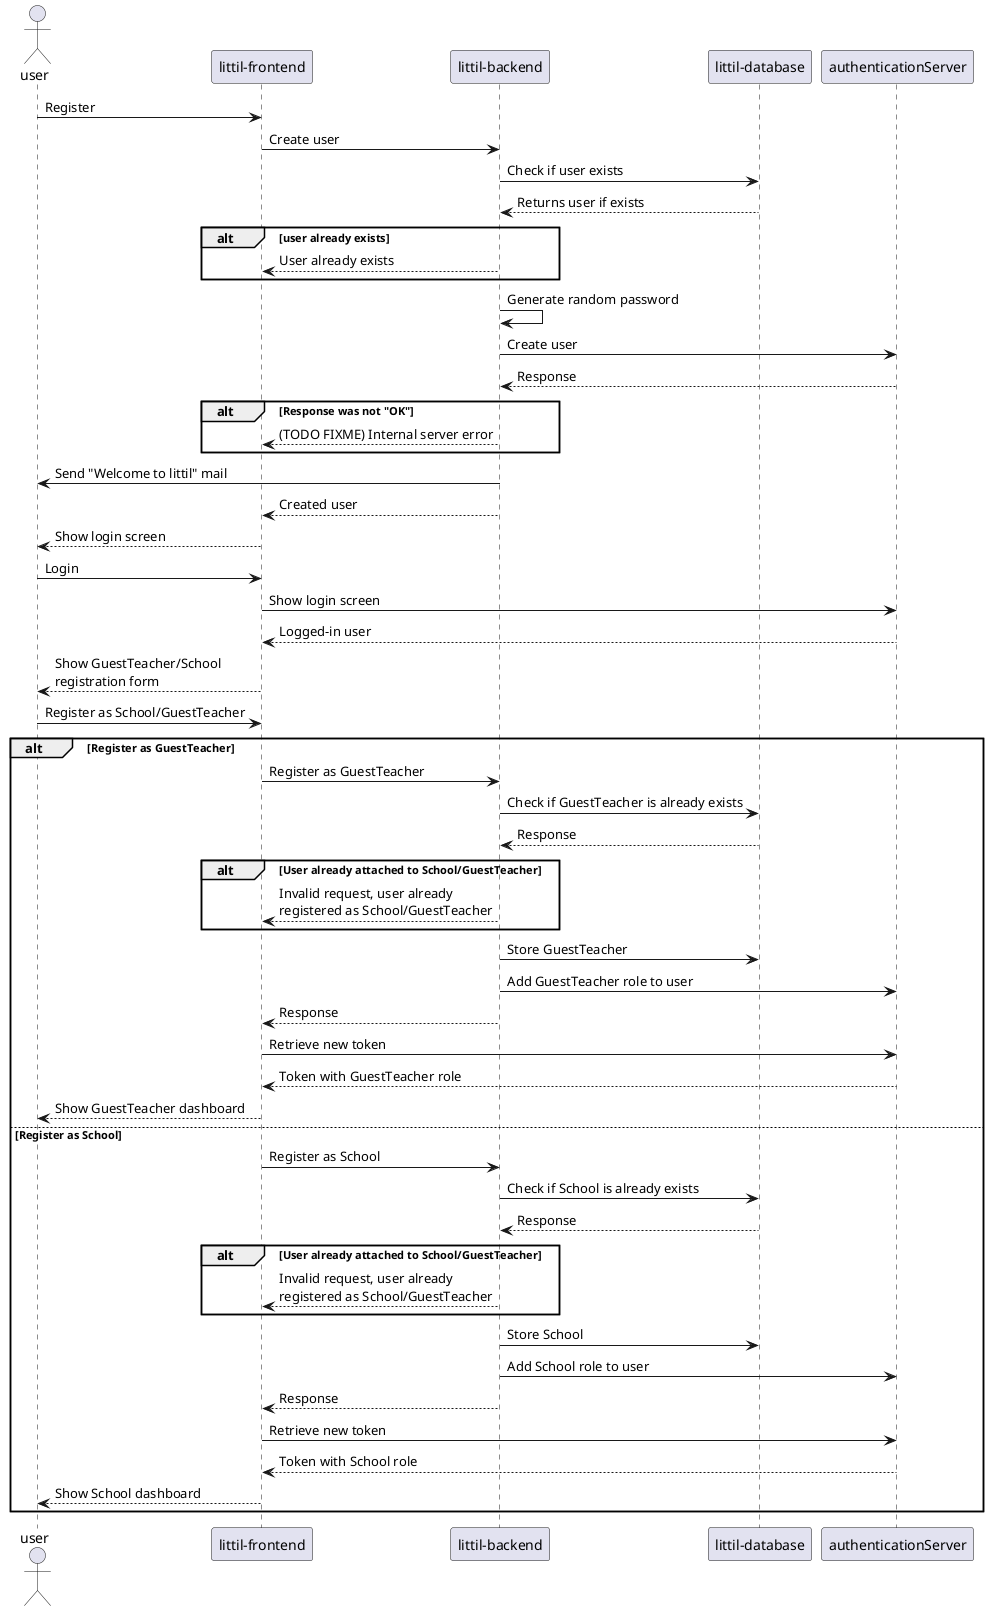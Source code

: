 @startuml
actor user as user
participant "littil-frontend" as litFront
participant "littil-backend" as litBack
participant "littil-database" as littilDB
participant authenticationServer as authServer

user -> litFront: Register
litFront -> litBack: Create user
litBack -> littilDB: Check if user exists
littilDB --> litBack: Returns user if exists

alt user already exists
   litBack --> litFront: User already exists
end

litBack -> litBack: Generate random password
litBack -> authServer: Create user
authServer --> litBack: Response

alt Response was not "OK"
   litBack --> litFront: (TODO FIXME) Internal server error
end

litBack -> user: Send "Welcome to littil" mail

litBack --> litFront: Created user
litFront --> user: Show login screen

user -> litFront: Login
litFront -> authServer: Show login screen
authServer --> litFront: Logged-in user
litFront --> user: Show GuestTeacher/School\nregistration form

user -> litFront: Register as School/GuestTeacher

alt Register as GuestTeacher
    litFront -> litBack: Register as GuestTeacher
    litBack -> littilDB: Check if GuestTeacher is already exists
    littilDB --> litBack: Response
    alt User already attached to School/GuestTeacher
        litBack --> litFront: Invalid request, user already\nregistered as School/GuestTeacher
    end
    litBack -> littilDB: Store GuestTeacher
    litBack -> authServer: Add GuestTeacher role to user
    litBack --> litFront: Response
    litFront -> authServer: Retrieve new token
    authServer --> litFront: Token with GuestTeacher role
    litFront --> user: Show GuestTeacher dashboard
else Register as School
    litFront -> litBack: Register as School
    litBack -> littilDB: Check if School is already exists
    littilDB --> litBack: Response
    alt User already attached to School/GuestTeacher
        litBack --> litFront: Invalid request, user already\nregistered as School/GuestTeacher
    end
    litBack -> littilDB: Store School
    litBack -> authServer: Add School role to user
    litBack --> litFront: Response
    litFront -> authServer: Retrieve new token
    authServer --> litFront: Token with School role
    litFront --> user: Show School dashboard
end

@enduml
